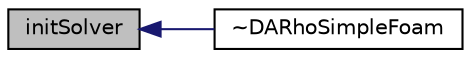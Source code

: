 digraph "initSolver"
{
  bgcolor="transparent";
  edge [fontname="Helvetica",fontsize="10",labelfontname="Helvetica",labelfontsize="10"];
  node [fontname="Helvetica",fontsize="10",shape=record];
  rankdir="LR";
  Node22 [label="initSolver",height=0.2,width=0.4,color="black", fillcolor="grey75", style="filled", fontcolor="black"];
  Node22 -> Node23 [dir="back",color="midnightblue",fontsize="10",style="solid",fontname="Helvetica"];
  Node23 [label="~DARhoSimpleFoam",height=0.2,width=0.4,color="black",URL="$classFoam_1_1DARhoSimpleFoam.html#a4a633e83301fc5cbc04c6d57990f625f"];
}

